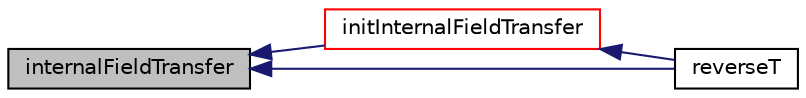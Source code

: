 digraph "internalFieldTransfer"
{
  bgcolor="transparent";
  edge [fontname="Helvetica",fontsize="10",labelfontname="Helvetica",labelfontsize="10"];
  node [fontname="Helvetica",fontsize="10",shape=record];
  rankdir="LR";
  Node1 [label="internalFieldTransfer",height=0.2,width=0.4,color="black", fillcolor="grey75", style="filled", fontcolor="black"];
  Node1 -> Node2 [dir="back",color="midnightblue",fontsize="10",style="solid",fontname="Helvetica"];
  Node2 [label="initInternalFieldTransfer",height=0.2,width=0.4,color="red",URL="$a02024.html#a764b215a54b8412bf4ffc852065cd744",tooltip="Initialise neighbour field transfer. "];
  Node2 -> Node3 [dir="back",color="midnightblue",fontsize="10",style="solid",fontname="Helvetica"];
  Node3 [label="reverseT",height=0.2,width=0.4,color="black",URL="$a02024.html#a8449a6b191feb77a67a0e5abb8b0ac9f",tooltip="Return neighbour-cell transformation tensor. "];
  Node1 -> Node3 [dir="back",color="midnightblue",fontsize="10",style="solid",fontname="Helvetica"];
}
